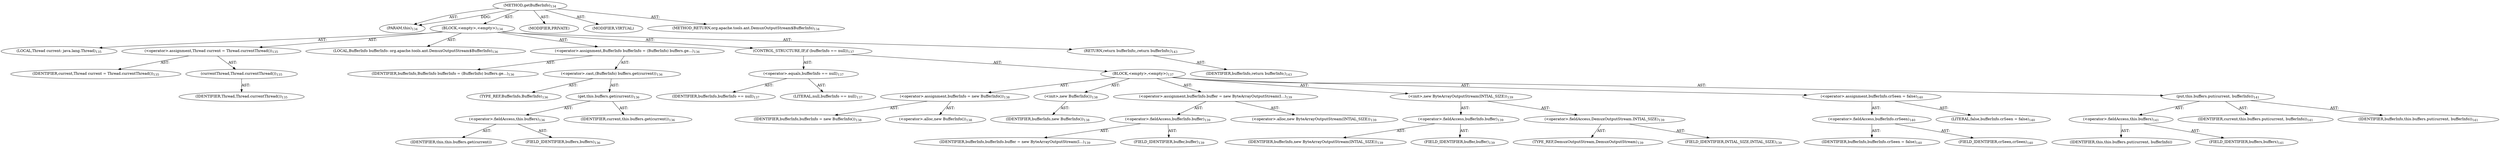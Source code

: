 digraph "getBufferInfo" {  
"111669149698" [label = <(METHOD,getBufferInfo)<SUB>134</SUB>> ]
"115964117002" [label = <(PARAM,this)<SUB>134</SUB>> ]
"25769803778" [label = <(BLOCK,&lt;empty&gt;,&lt;empty&gt;)<SUB>134</SUB>> ]
"94489280512" [label = <(LOCAL,Thread current: java.lang.Thread)<SUB>135</SUB>> ]
"30064771083" [label = <(&lt;operator&gt;.assignment,Thread current = Thread.currentThread())<SUB>135</SUB>> ]
"68719476755" [label = <(IDENTIFIER,current,Thread current = Thread.currentThread())<SUB>135</SUB>> ]
"30064771084" [label = <(currentThread,Thread.currentThread())<SUB>135</SUB>> ]
"68719476756" [label = <(IDENTIFIER,Thread,Thread.currentThread())<SUB>135</SUB>> ]
"94489280513" [label = <(LOCAL,BufferInfo bufferInfo: org.apache.tools.ant.DemuxOutputStream$BufferInfo)<SUB>136</SUB>> ]
"30064771085" [label = <(&lt;operator&gt;.assignment,BufferInfo bufferInfo = (BufferInfo) buffers.ge...)<SUB>136</SUB>> ]
"68719476757" [label = <(IDENTIFIER,bufferInfo,BufferInfo bufferInfo = (BufferInfo) buffers.ge...)<SUB>136</SUB>> ]
"30064771086" [label = <(&lt;operator&gt;.cast,(BufferInfo) buffers.get(current))<SUB>136</SUB>> ]
"180388626432" [label = <(TYPE_REF,BufferInfo,BufferInfo)<SUB>136</SUB>> ]
"30064771087" [label = <(get,this.buffers.get(current))<SUB>136</SUB>> ]
"30064771088" [label = <(&lt;operator&gt;.fieldAccess,this.buffers)<SUB>136</SUB>> ]
"68719476758" [label = <(IDENTIFIER,this,this.buffers.get(current))> ]
"55834574853" [label = <(FIELD_IDENTIFIER,buffers,buffers)<SUB>136</SUB>> ]
"68719476759" [label = <(IDENTIFIER,current,this.buffers.get(current))<SUB>136</SUB>> ]
"47244640256" [label = <(CONTROL_STRUCTURE,IF,if (bufferInfo == null))<SUB>137</SUB>> ]
"30064771089" [label = <(&lt;operator&gt;.equals,bufferInfo == null)<SUB>137</SUB>> ]
"68719476760" [label = <(IDENTIFIER,bufferInfo,bufferInfo == null)<SUB>137</SUB>> ]
"90194313217" [label = <(LITERAL,null,bufferInfo == null)<SUB>137</SUB>> ]
"25769803779" [label = <(BLOCK,&lt;empty&gt;,&lt;empty&gt;)<SUB>137</SUB>> ]
"30064771090" [label = <(&lt;operator&gt;.assignment,bufferInfo = new BufferInfo())<SUB>138</SUB>> ]
"68719476761" [label = <(IDENTIFIER,bufferInfo,bufferInfo = new BufferInfo())<SUB>138</SUB>> ]
"30064771091" [label = <(&lt;operator&gt;.alloc,new BufferInfo())<SUB>138</SUB>> ]
"30064771092" [label = <(&lt;init&gt;,new BufferInfo())<SUB>138</SUB>> ]
"68719476762" [label = <(IDENTIFIER,bufferInfo,new BufferInfo())<SUB>138</SUB>> ]
"30064771093" [label = <(&lt;operator&gt;.assignment,bufferInfo.buffer = new ByteArrayOutputStream(I...)<SUB>139</SUB>> ]
"30064771094" [label = <(&lt;operator&gt;.fieldAccess,bufferInfo.buffer)<SUB>139</SUB>> ]
"68719476763" [label = <(IDENTIFIER,bufferInfo,bufferInfo.buffer = new ByteArrayOutputStream(I...)<SUB>139</SUB>> ]
"55834574854" [label = <(FIELD_IDENTIFIER,buffer,buffer)<SUB>139</SUB>> ]
"30064771095" [label = <(&lt;operator&gt;.alloc,new ByteArrayOutputStream(INTIAL_SIZE))<SUB>139</SUB>> ]
"30064771096" [label = <(&lt;init&gt;,new ByteArrayOutputStream(INTIAL_SIZE))<SUB>139</SUB>> ]
"30064771097" [label = <(&lt;operator&gt;.fieldAccess,bufferInfo.buffer)<SUB>139</SUB>> ]
"68719476764" [label = <(IDENTIFIER,bufferInfo,new ByteArrayOutputStream(INTIAL_SIZE))<SUB>139</SUB>> ]
"55834574855" [label = <(FIELD_IDENTIFIER,buffer,buffer)<SUB>139</SUB>> ]
"30064771098" [label = <(&lt;operator&gt;.fieldAccess,DemuxOutputStream.INTIAL_SIZE)<SUB>139</SUB>> ]
"180388626433" [label = <(TYPE_REF,DemuxOutputStream,DemuxOutputStream)<SUB>139</SUB>> ]
"55834574856" [label = <(FIELD_IDENTIFIER,INTIAL_SIZE,INTIAL_SIZE)<SUB>139</SUB>> ]
"30064771099" [label = <(&lt;operator&gt;.assignment,bufferInfo.crSeen = false)<SUB>140</SUB>> ]
"30064771100" [label = <(&lt;operator&gt;.fieldAccess,bufferInfo.crSeen)<SUB>140</SUB>> ]
"68719476765" [label = <(IDENTIFIER,bufferInfo,bufferInfo.crSeen = false)<SUB>140</SUB>> ]
"55834574857" [label = <(FIELD_IDENTIFIER,crSeen,crSeen)<SUB>140</SUB>> ]
"90194313218" [label = <(LITERAL,false,bufferInfo.crSeen = false)<SUB>140</SUB>> ]
"30064771101" [label = <(put,this.buffers.put(current, bufferInfo))<SUB>141</SUB>> ]
"30064771102" [label = <(&lt;operator&gt;.fieldAccess,this.buffers)<SUB>141</SUB>> ]
"68719476766" [label = <(IDENTIFIER,this,this.buffers.put(current, bufferInfo))> ]
"55834574858" [label = <(FIELD_IDENTIFIER,buffers,buffers)<SUB>141</SUB>> ]
"68719476767" [label = <(IDENTIFIER,current,this.buffers.put(current, bufferInfo))<SUB>141</SUB>> ]
"68719476768" [label = <(IDENTIFIER,bufferInfo,this.buffers.put(current, bufferInfo))<SUB>141</SUB>> ]
"146028888064" [label = <(RETURN,return bufferInfo;,return bufferInfo;)<SUB>143</SUB>> ]
"68719476769" [label = <(IDENTIFIER,bufferInfo,return bufferInfo;)<SUB>143</SUB>> ]
"133143986194" [label = <(MODIFIER,PRIVATE)> ]
"133143986195" [label = <(MODIFIER,VIRTUAL)> ]
"128849018882" [label = <(METHOD_RETURN,org.apache.tools.ant.DemuxOutputStream$BufferInfo)<SUB>134</SUB>> ]
  "111669149698" -> "115964117002"  [ label = "AST: "] 
  "111669149698" -> "25769803778"  [ label = "AST: "] 
  "111669149698" -> "133143986194"  [ label = "AST: "] 
  "111669149698" -> "133143986195"  [ label = "AST: "] 
  "111669149698" -> "128849018882"  [ label = "AST: "] 
  "25769803778" -> "94489280512"  [ label = "AST: "] 
  "25769803778" -> "30064771083"  [ label = "AST: "] 
  "25769803778" -> "94489280513"  [ label = "AST: "] 
  "25769803778" -> "30064771085"  [ label = "AST: "] 
  "25769803778" -> "47244640256"  [ label = "AST: "] 
  "25769803778" -> "146028888064"  [ label = "AST: "] 
  "30064771083" -> "68719476755"  [ label = "AST: "] 
  "30064771083" -> "30064771084"  [ label = "AST: "] 
  "30064771084" -> "68719476756"  [ label = "AST: "] 
  "30064771085" -> "68719476757"  [ label = "AST: "] 
  "30064771085" -> "30064771086"  [ label = "AST: "] 
  "30064771086" -> "180388626432"  [ label = "AST: "] 
  "30064771086" -> "30064771087"  [ label = "AST: "] 
  "30064771087" -> "30064771088"  [ label = "AST: "] 
  "30064771087" -> "68719476759"  [ label = "AST: "] 
  "30064771088" -> "68719476758"  [ label = "AST: "] 
  "30064771088" -> "55834574853"  [ label = "AST: "] 
  "47244640256" -> "30064771089"  [ label = "AST: "] 
  "47244640256" -> "25769803779"  [ label = "AST: "] 
  "30064771089" -> "68719476760"  [ label = "AST: "] 
  "30064771089" -> "90194313217"  [ label = "AST: "] 
  "25769803779" -> "30064771090"  [ label = "AST: "] 
  "25769803779" -> "30064771092"  [ label = "AST: "] 
  "25769803779" -> "30064771093"  [ label = "AST: "] 
  "25769803779" -> "30064771096"  [ label = "AST: "] 
  "25769803779" -> "30064771099"  [ label = "AST: "] 
  "25769803779" -> "30064771101"  [ label = "AST: "] 
  "30064771090" -> "68719476761"  [ label = "AST: "] 
  "30064771090" -> "30064771091"  [ label = "AST: "] 
  "30064771092" -> "68719476762"  [ label = "AST: "] 
  "30064771093" -> "30064771094"  [ label = "AST: "] 
  "30064771093" -> "30064771095"  [ label = "AST: "] 
  "30064771094" -> "68719476763"  [ label = "AST: "] 
  "30064771094" -> "55834574854"  [ label = "AST: "] 
  "30064771096" -> "30064771097"  [ label = "AST: "] 
  "30064771096" -> "30064771098"  [ label = "AST: "] 
  "30064771097" -> "68719476764"  [ label = "AST: "] 
  "30064771097" -> "55834574855"  [ label = "AST: "] 
  "30064771098" -> "180388626433"  [ label = "AST: "] 
  "30064771098" -> "55834574856"  [ label = "AST: "] 
  "30064771099" -> "30064771100"  [ label = "AST: "] 
  "30064771099" -> "90194313218"  [ label = "AST: "] 
  "30064771100" -> "68719476765"  [ label = "AST: "] 
  "30064771100" -> "55834574857"  [ label = "AST: "] 
  "30064771101" -> "30064771102"  [ label = "AST: "] 
  "30064771101" -> "68719476767"  [ label = "AST: "] 
  "30064771101" -> "68719476768"  [ label = "AST: "] 
  "30064771102" -> "68719476766"  [ label = "AST: "] 
  "30064771102" -> "55834574858"  [ label = "AST: "] 
  "146028888064" -> "68719476769"  [ label = "AST: "] 
  "111669149698" -> "115964117002"  [ label = "DDG: "] 
}
